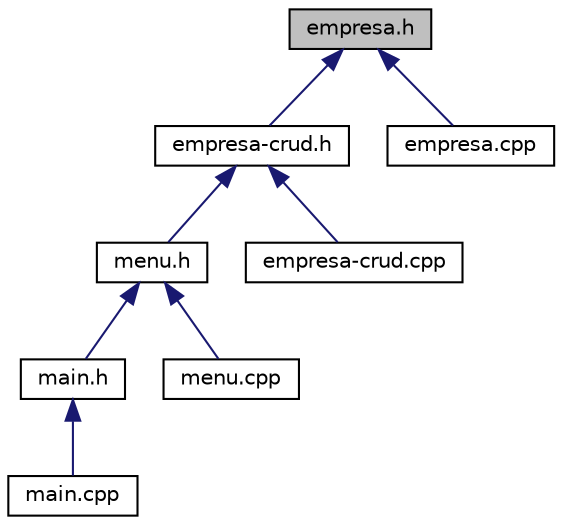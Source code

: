 digraph "empresa.h"
{
  edge [fontname="Helvetica",fontsize="10",labelfontname="Helvetica",labelfontsize="10"];
  node [fontname="Helvetica",fontsize="10",shape=record];
  Node15 [label="empresa.h",height=0.2,width=0.4,color="black", fillcolor="grey75", style="filled", fontcolor="black"];
  Node15 -> Node16 [dir="back",color="midnightblue",fontsize="10",style="solid",fontname="Helvetica"];
  Node16 [label="empresa-crud.h",height=0.2,width=0.4,color="black", fillcolor="white", style="filled",URL="$empresa-crud_8h.html",tooltip="Funcionalidades referentes a empresa. "];
  Node16 -> Node17 [dir="back",color="midnightblue",fontsize="10",style="solid",fontname="Helvetica"];
  Node17 [label="menu.h",height=0.2,width=0.4,color="black", fillcolor="white", style="filled",URL="$menu_8h.html",tooltip="Menu do sistema. "];
  Node17 -> Node18 [dir="back",color="midnightblue",fontsize="10",style="solid",fontname="Helvetica"];
  Node18 [label="main.h",height=0.2,width=0.4,color="black", fillcolor="white", style="filled",URL="$main_8h.html",tooltip="Arquivo de inicialização. "];
  Node18 -> Node19 [dir="back",color="midnightblue",fontsize="10",style="solid",fontname="Helvetica"];
  Node19 [label="main.cpp",height=0.2,width=0.4,color="black", fillcolor="white", style="filled",URL="$main_8cpp.html",tooltip="Arquivo de inicialização. "];
  Node17 -> Node20 [dir="back",color="midnightblue",fontsize="10",style="solid",fontname="Helvetica"];
  Node20 [label="menu.cpp",height=0.2,width=0.4,color="black", fillcolor="white", style="filled",URL="$menu_8cpp.html",tooltip="Implementação do menu do sistema. "];
  Node16 -> Node21 [dir="back",color="midnightblue",fontsize="10",style="solid",fontname="Helvetica"];
  Node21 [label="empresa-crud.cpp",height=0.2,width=0.4,color="black", fillcolor="white", style="filled",URL="$empresa-crud_8cpp.html"];
  Node15 -> Node22 [dir="back",color="midnightblue",fontsize="10",style="solid",fontname="Helvetica"];
  Node22 [label="empresa.cpp",height=0.2,width=0.4,color="black", fillcolor="white", style="filled",URL="$empresa_8cpp.html"];
}
